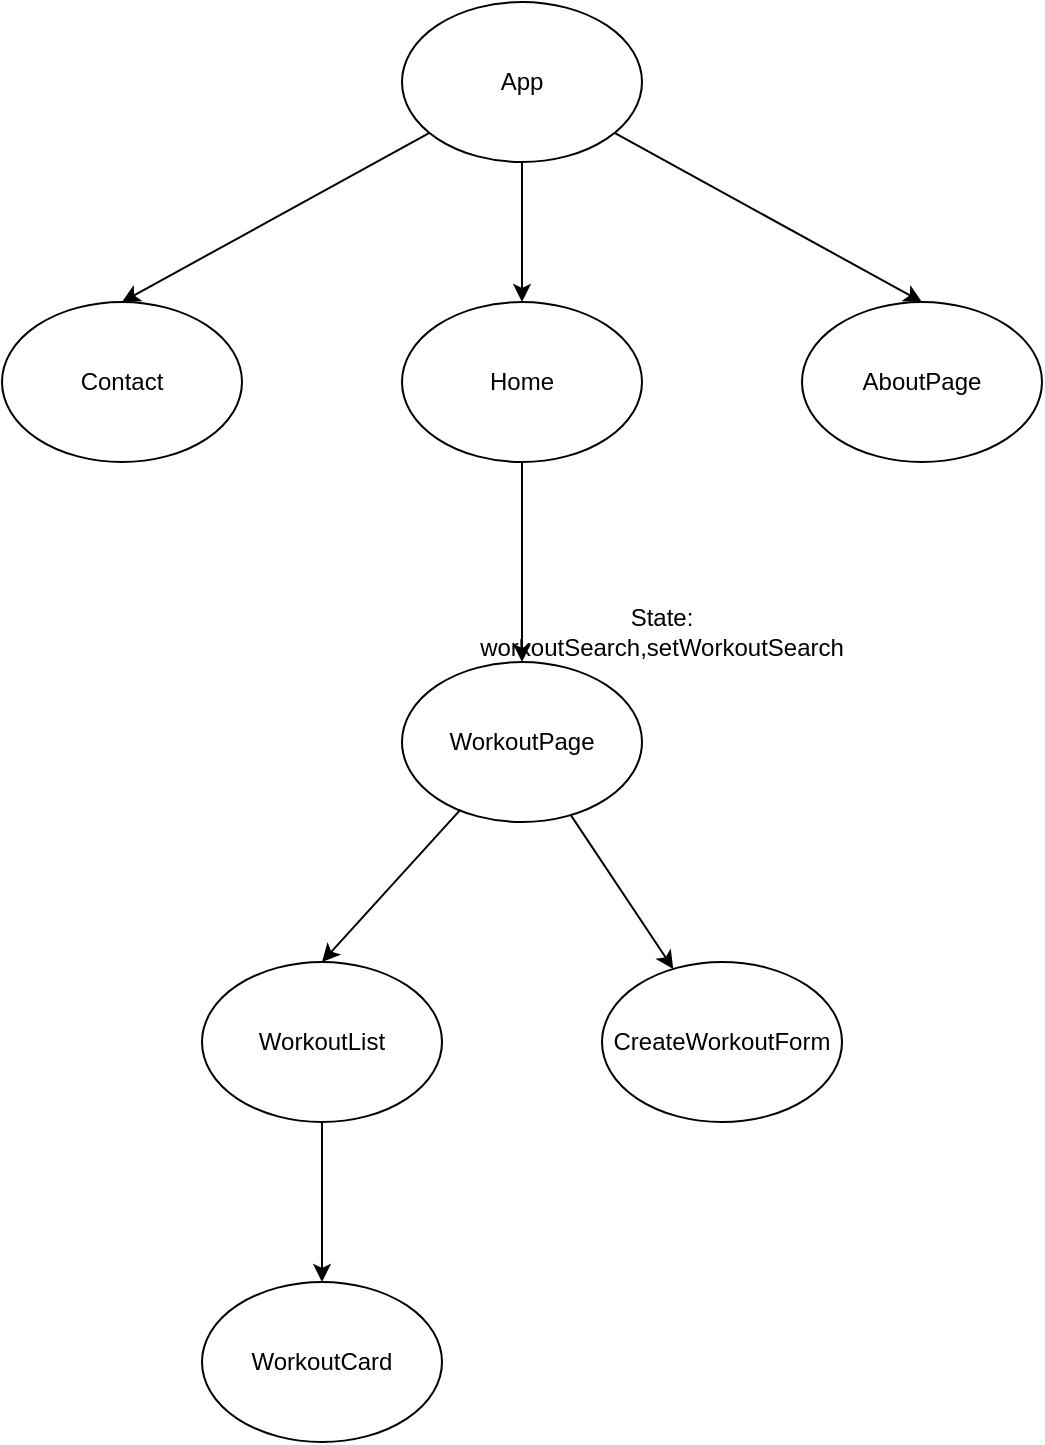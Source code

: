 <mxfile>
    <diagram id="D4J3AJxMe19T4933es7n" name="Page-1">
        <mxGraphModel dx="1461" dy="594" grid="1" gridSize="10" guides="1" tooltips="1" connect="1" arrows="1" fold="1" page="1" pageScale="1" pageWidth="850" pageHeight="1100" math="0" shadow="0">
            <root>
                <mxCell id="0"/>
                <mxCell id="1" parent="0"/>
                <mxCell id="8" style="edgeStyle=none;html=1;" edge="1" parent="1" source="2" target="3">
                    <mxGeometry relative="1" as="geometry"/>
                </mxCell>
                <mxCell id="9" style="edgeStyle=none;html=1;entryX=0.5;entryY=0;entryDx=0;entryDy=0;" edge="1" parent="1" source="2" target="6">
                    <mxGeometry relative="1" as="geometry"/>
                </mxCell>
                <mxCell id="10" style="edgeStyle=none;html=1;entryX=0.5;entryY=0;entryDx=0;entryDy=0;" edge="1" parent="1" source="2" target="4">
                    <mxGeometry relative="1" as="geometry"/>
                </mxCell>
                <mxCell id="2" value="App" style="ellipse;whiteSpace=wrap;html=1;" vertex="1" parent="1">
                    <mxGeometry x="390" y="210" width="120" height="80" as="geometry"/>
                </mxCell>
                <mxCell id="25" value="" style="edgeStyle=none;html=1;" edge="1" parent="1" source="3" target="14">
                    <mxGeometry relative="1" as="geometry"/>
                </mxCell>
                <mxCell id="3" value="Home" style="ellipse;whiteSpace=wrap;html=1;" vertex="1" parent="1">
                    <mxGeometry x="390" y="360" width="120" height="80" as="geometry"/>
                </mxCell>
                <mxCell id="4" value="Contact" style="ellipse;whiteSpace=wrap;html=1;" vertex="1" parent="1">
                    <mxGeometry x="190" y="360" width="120" height="80" as="geometry"/>
                </mxCell>
                <mxCell id="6" value="AboutPage" style="ellipse;whiteSpace=wrap;html=1;" vertex="1" parent="1">
                    <mxGeometry x="590" y="360" width="120" height="80" as="geometry"/>
                </mxCell>
                <mxCell id="17" value="" style="edgeStyle=none;html=1;" edge="1" parent="1" source="14" target="16">
                    <mxGeometry relative="1" as="geometry"/>
                </mxCell>
                <mxCell id="20" style="edgeStyle=none;html=1;entryX=0.5;entryY=0;entryDx=0;entryDy=0;" edge="1" parent="1" source="14" target="18">
                    <mxGeometry relative="1" as="geometry"/>
                </mxCell>
                <mxCell id="14" value="WorkoutPage" style="ellipse;whiteSpace=wrap;html=1;" vertex="1" parent="1">
                    <mxGeometry x="390" y="540" width="120" height="80" as="geometry"/>
                </mxCell>
                <mxCell id="16" value="CreateWorkoutForm" style="ellipse;whiteSpace=wrap;html=1;" vertex="1" parent="1">
                    <mxGeometry x="490" y="690" width="120" height="80" as="geometry"/>
                </mxCell>
                <mxCell id="23" value="" style="edgeStyle=none;html=1;" edge="1" parent="1" source="18" target="22">
                    <mxGeometry relative="1" as="geometry"/>
                </mxCell>
                <mxCell id="18" value="WorkoutList" style="ellipse;whiteSpace=wrap;html=1;" vertex="1" parent="1">
                    <mxGeometry x="290" y="690" width="120" height="80" as="geometry"/>
                </mxCell>
                <mxCell id="22" value="WorkoutCard" style="ellipse;whiteSpace=wrap;html=1;" vertex="1" parent="1">
                    <mxGeometry x="290" y="850" width="120" height="80" as="geometry"/>
                </mxCell>
                <mxCell id="24" value="State:&lt;br&gt;workoutSearch,setWorkoutSearch" style="text;html=1;strokeColor=none;fillColor=none;align=center;verticalAlign=middle;whiteSpace=wrap;rounded=0;" vertex="1" parent="1">
                    <mxGeometry x="490" y="510" width="60" height="30" as="geometry"/>
                </mxCell>
            </root>
        </mxGraphModel>
    </diagram>
</mxfile>